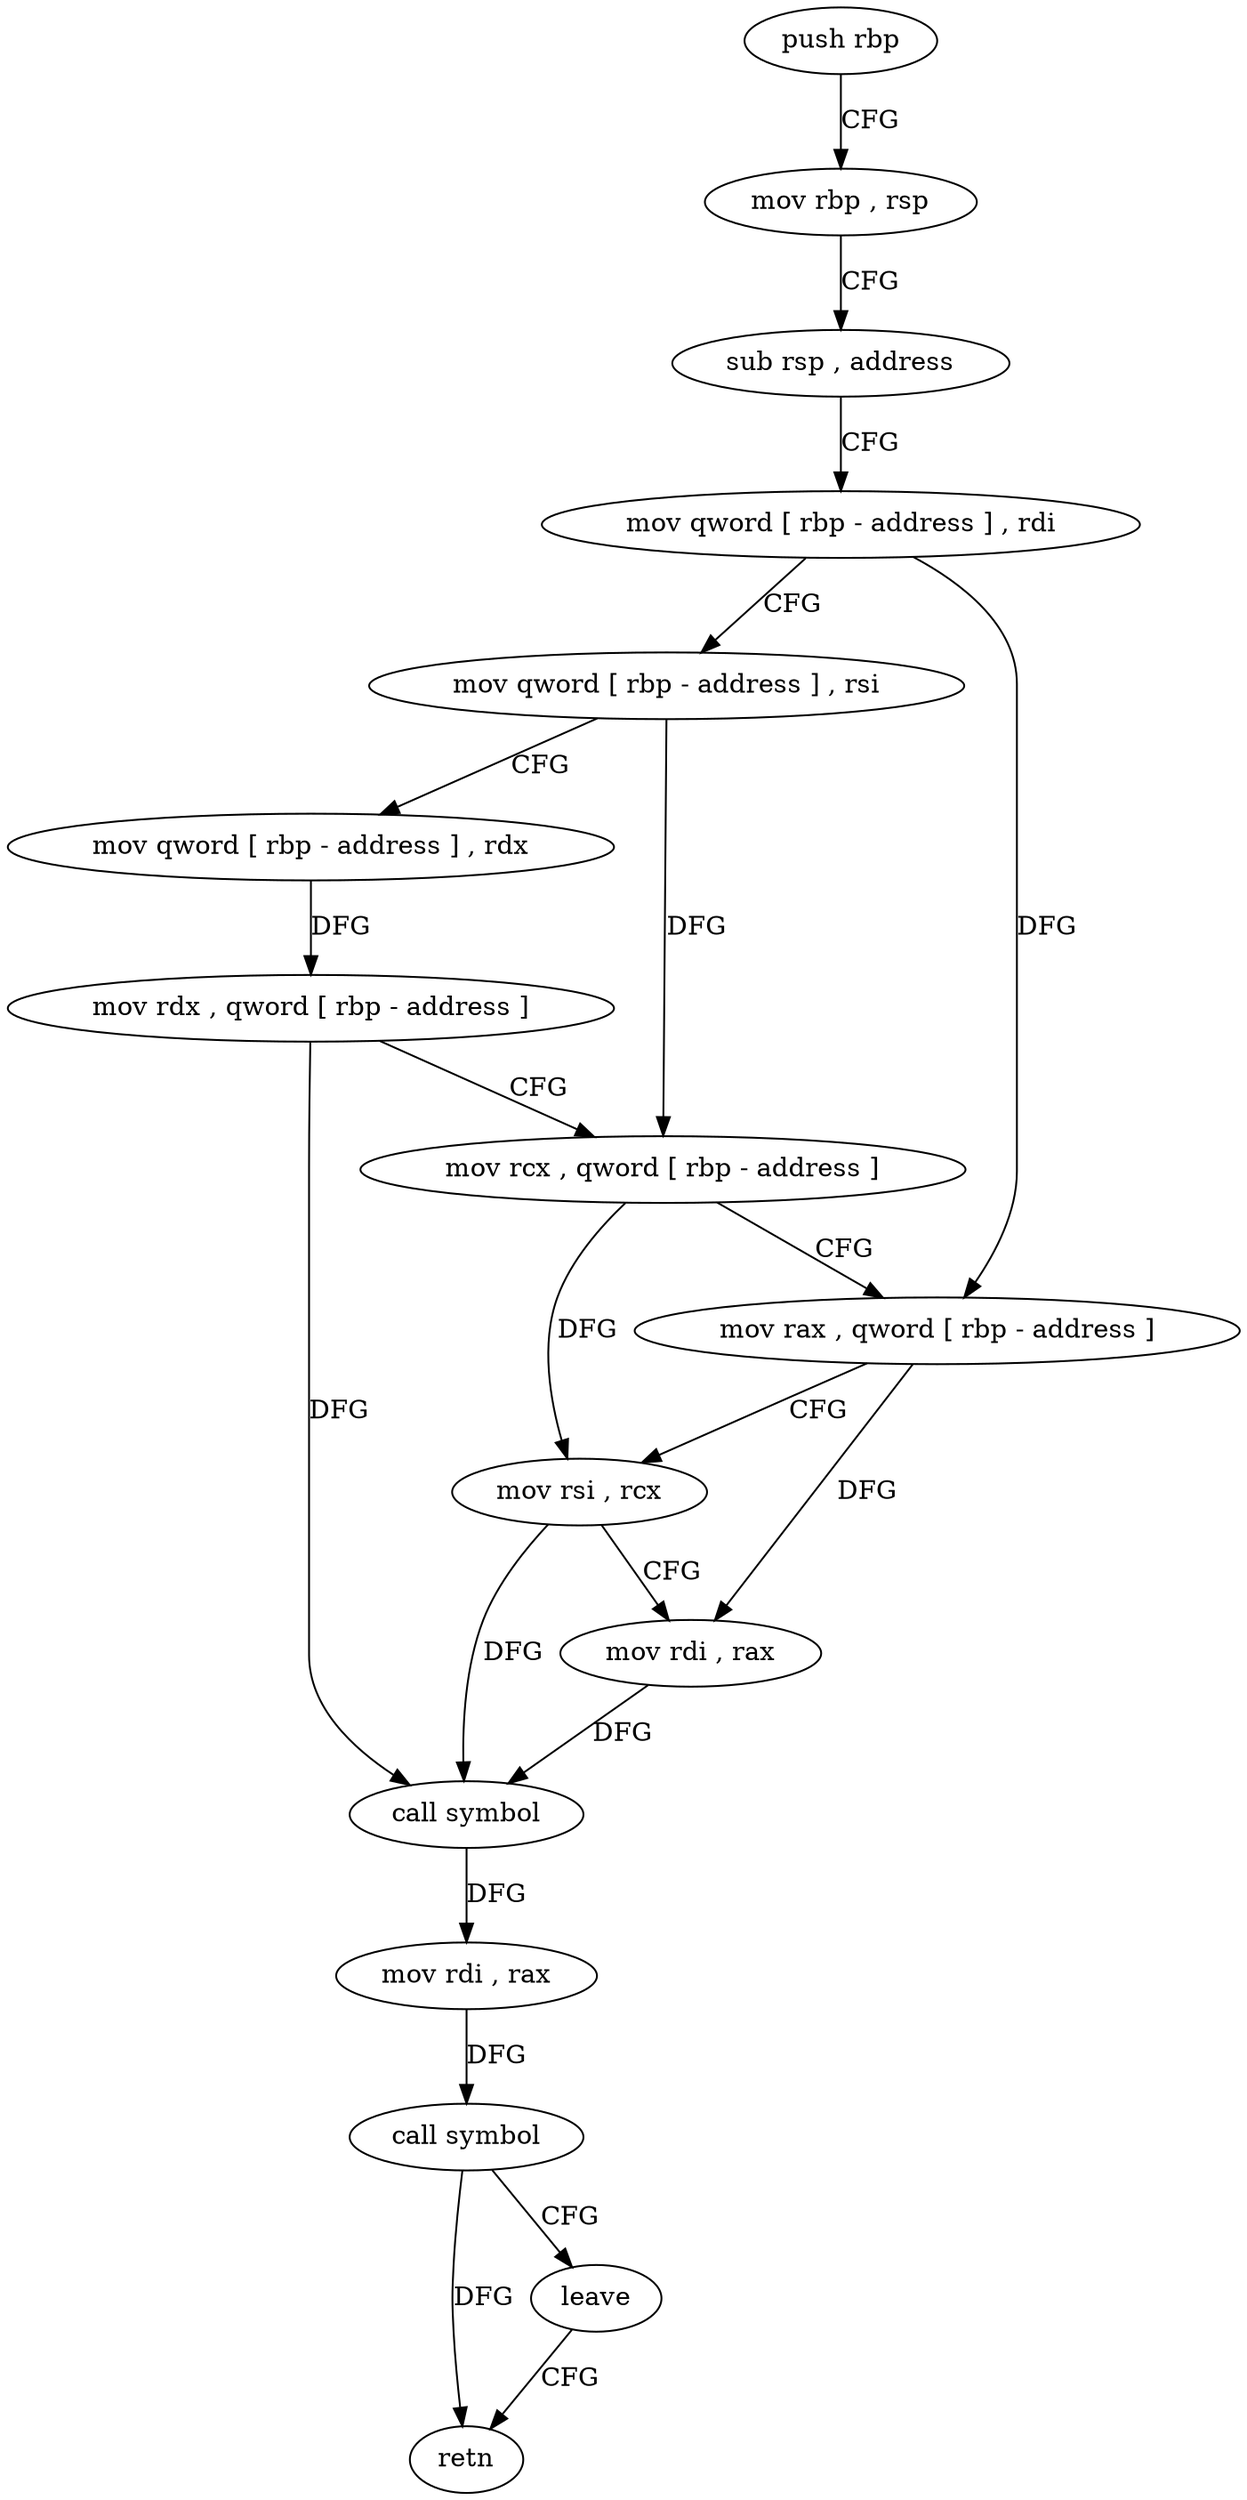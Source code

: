 digraph "func" {
"4461788" [label = "push rbp" ]
"4461789" [label = "mov rbp , rsp" ]
"4461792" [label = "sub rsp , address" ]
"4461796" [label = "mov qword [ rbp - address ] , rdi" ]
"4461800" [label = "mov qword [ rbp - address ] , rsi" ]
"4461804" [label = "mov qword [ rbp - address ] , rdx" ]
"4461808" [label = "mov rdx , qword [ rbp - address ]" ]
"4461812" [label = "mov rcx , qword [ rbp - address ]" ]
"4461816" [label = "mov rax , qword [ rbp - address ]" ]
"4461820" [label = "mov rsi , rcx" ]
"4461823" [label = "mov rdi , rax" ]
"4461826" [label = "call symbol" ]
"4461831" [label = "mov rdi , rax" ]
"4461834" [label = "call symbol" ]
"4461839" [label = "leave" ]
"4461840" [label = "retn" ]
"4461788" -> "4461789" [ label = "CFG" ]
"4461789" -> "4461792" [ label = "CFG" ]
"4461792" -> "4461796" [ label = "CFG" ]
"4461796" -> "4461800" [ label = "CFG" ]
"4461796" -> "4461816" [ label = "DFG" ]
"4461800" -> "4461804" [ label = "CFG" ]
"4461800" -> "4461812" [ label = "DFG" ]
"4461804" -> "4461808" [ label = "DFG" ]
"4461808" -> "4461812" [ label = "CFG" ]
"4461808" -> "4461826" [ label = "DFG" ]
"4461812" -> "4461816" [ label = "CFG" ]
"4461812" -> "4461820" [ label = "DFG" ]
"4461816" -> "4461820" [ label = "CFG" ]
"4461816" -> "4461823" [ label = "DFG" ]
"4461820" -> "4461823" [ label = "CFG" ]
"4461820" -> "4461826" [ label = "DFG" ]
"4461823" -> "4461826" [ label = "DFG" ]
"4461826" -> "4461831" [ label = "DFG" ]
"4461831" -> "4461834" [ label = "DFG" ]
"4461834" -> "4461839" [ label = "CFG" ]
"4461834" -> "4461840" [ label = "DFG" ]
"4461839" -> "4461840" [ label = "CFG" ]
}
